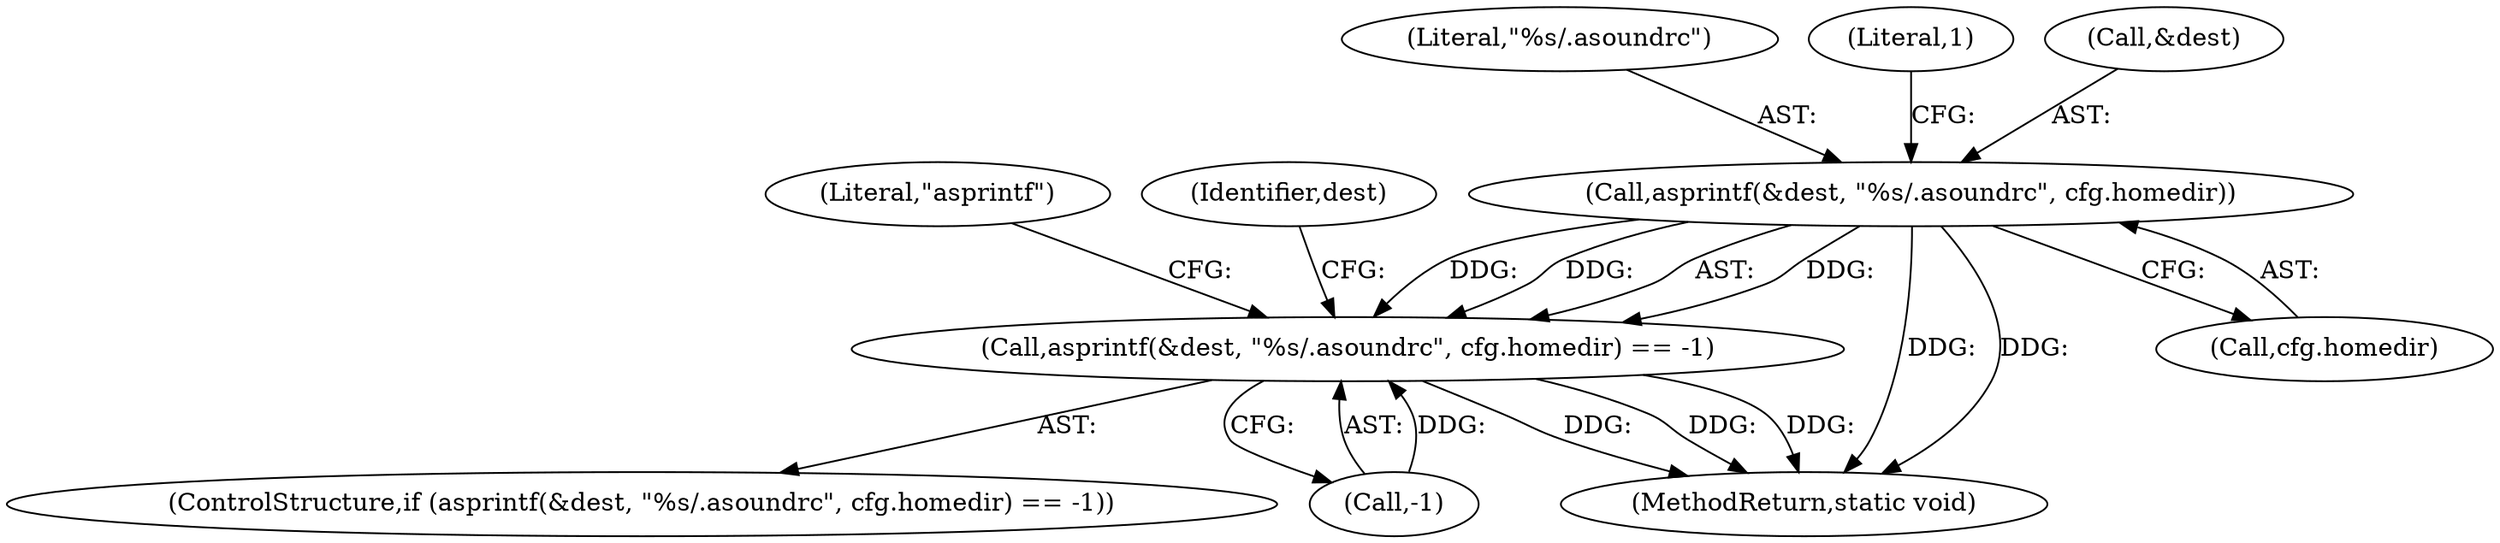 digraph "0_firejail_903fd8a0789ca3cc3c21d84cd0282481515592ef@API" {
"1000111" [label="(Call,asprintf(&dest, \"%s/.asoundrc\", cfg.homedir))"];
"1000110" [label="(Call,asprintf(&dest, \"%s/.asoundrc\", cfg.homedir) == -1)"];
"1000110" [label="(Call,asprintf(&dest, \"%s/.asoundrc\", cfg.homedir) == -1)"];
"1000114" [label="(Literal,\"%s/.asoundrc\")"];
"1000119" [label="(Literal,1)"];
"1000112" [label="(Call,&dest)"];
"1000145" [label="(MethodReturn,static void)"];
"1000109" [label="(ControlStructure,if (asprintf(&dest, \"%s/.asoundrc\", cfg.homedir) == -1))"];
"1000115" [label="(Call,cfg.homedir)"];
"1000121" [label="(Literal,\"asprintf\")"];
"1000111" [label="(Call,asprintf(&dest, \"%s/.asoundrc\", cfg.homedir))"];
"1000118" [label="(Call,-1)"];
"1000124" [label="(Identifier,dest)"];
"1000111" -> "1000110"  [label="AST: "];
"1000111" -> "1000115"  [label="CFG: "];
"1000112" -> "1000111"  [label="AST: "];
"1000114" -> "1000111"  [label="AST: "];
"1000115" -> "1000111"  [label="AST: "];
"1000119" -> "1000111"  [label="CFG: "];
"1000111" -> "1000145"  [label="DDG: "];
"1000111" -> "1000145"  [label="DDG: "];
"1000111" -> "1000110"  [label="DDG: "];
"1000111" -> "1000110"  [label="DDG: "];
"1000111" -> "1000110"  [label="DDG: "];
"1000110" -> "1000109"  [label="AST: "];
"1000110" -> "1000118"  [label="CFG: "];
"1000118" -> "1000110"  [label="AST: "];
"1000121" -> "1000110"  [label="CFG: "];
"1000124" -> "1000110"  [label="CFG: "];
"1000110" -> "1000145"  [label="DDG: "];
"1000110" -> "1000145"  [label="DDG: "];
"1000110" -> "1000145"  [label="DDG: "];
"1000118" -> "1000110"  [label="DDG: "];
}
